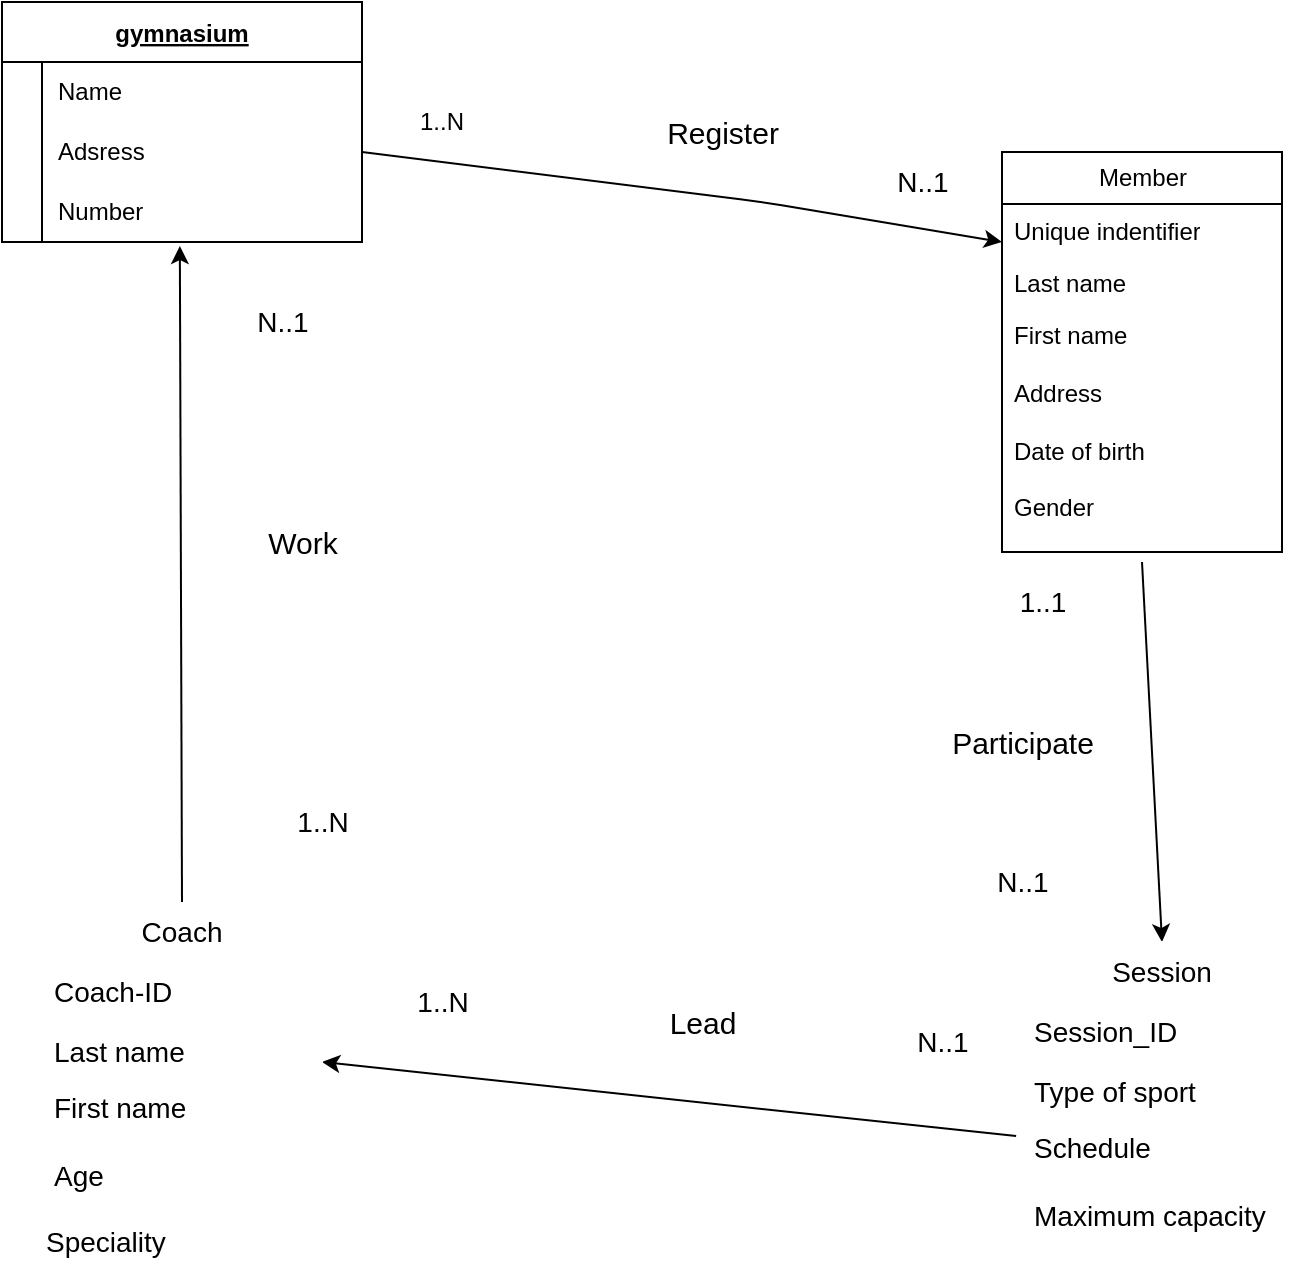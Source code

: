 <mxfile>
    <diagram id="rU5tuVOc5UCRk0WKlucj" name="Page-1">
        <mxGraphModel dx="1019" dy="787" grid="1" gridSize="10" guides="1" tooltips="1" connect="1" arrows="1" fold="1" page="1" pageScale="1" pageWidth="850" pageHeight="1100" math="0" shadow="0">
            <root>
                <mxCell id="0"/>
                <mxCell id="1" parent="0"/>
                <mxCell id="3" value="gymnasium" style="shape=table;startSize=30;container=1;collapsible=0;childLayout=tableLayout;fixedRows=1;rowLines=0;fontStyle=5;" vertex="1" parent="1">
                    <mxGeometry x="60" y="200" width="180" height="120" as="geometry"/>
                </mxCell>
                <mxCell id="4" value="" style="shape=tableRow;horizontal=0;startSize=0;swimlaneHead=0;swimlaneBody=0;top=0;left=0;bottom=0;right=0;collapsible=0;dropTarget=0;fillColor=none;points=[[0,0.5],[1,0.5]];portConstraint=eastwest;" vertex="1" parent="3">
                    <mxGeometry y="30" width="180" height="30" as="geometry"/>
                </mxCell>
                <mxCell id="5" value="" style="shape=partialRectangle;html=1;whiteSpace=wrap;connectable=0;fillColor=none;top=0;left=0;bottom=0;right=0;overflow=hidden;pointerEvents=1;" vertex="1" parent="4">
                    <mxGeometry width="20" height="30" as="geometry">
                        <mxRectangle width="20" height="30" as="alternateBounds"/>
                    </mxGeometry>
                </mxCell>
                <mxCell id="6" value="Name" style="shape=partialRectangle;html=1;whiteSpace=wrap;connectable=0;fillColor=none;top=0;left=0;bottom=0;right=0;align=left;spacingLeft=6;overflow=hidden;" vertex="1" parent="4">
                    <mxGeometry x="20" width="160" height="30" as="geometry">
                        <mxRectangle width="160" height="30" as="alternateBounds"/>
                    </mxGeometry>
                </mxCell>
                <mxCell id="7" value="" style="shape=tableRow;horizontal=0;startSize=0;swimlaneHead=0;swimlaneBody=0;top=0;left=0;bottom=0;right=0;collapsible=0;dropTarget=0;fillColor=none;points=[[0,0.5],[1,0.5]];portConstraint=eastwest;" vertex="1" parent="3">
                    <mxGeometry y="60" width="180" height="30" as="geometry"/>
                </mxCell>
                <mxCell id="8" value="" style="shape=partialRectangle;html=1;whiteSpace=wrap;connectable=0;fillColor=none;top=0;left=0;bottom=0;right=0;overflow=hidden;" vertex="1" parent="7">
                    <mxGeometry width="20" height="30" as="geometry">
                        <mxRectangle width="20" height="30" as="alternateBounds"/>
                    </mxGeometry>
                </mxCell>
                <mxCell id="9" value="Adsress" style="shape=partialRectangle;html=1;whiteSpace=wrap;connectable=0;fillColor=none;top=0;left=0;bottom=0;right=0;align=left;spacingLeft=6;overflow=hidden;" vertex="1" parent="7">
                    <mxGeometry x="20" width="160" height="30" as="geometry">
                        <mxRectangle width="160" height="30" as="alternateBounds"/>
                    </mxGeometry>
                </mxCell>
                <mxCell id="10" value="" style="shape=tableRow;horizontal=0;startSize=0;swimlaneHead=0;swimlaneBody=0;top=0;left=0;bottom=0;right=0;collapsible=0;dropTarget=0;fillColor=none;points=[[0,0.5],[1,0.5]];portConstraint=eastwest;" vertex="1" parent="3">
                    <mxGeometry y="90" width="180" height="30" as="geometry"/>
                </mxCell>
                <mxCell id="11" value="" style="shape=partialRectangle;html=1;whiteSpace=wrap;connectable=0;fillColor=none;top=0;left=0;bottom=0;right=0;overflow=hidden;" vertex="1" parent="10">
                    <mxGeometry width="20" height="30" as="geometry">
                        <mxRectangle width="20" height="30" as="alternateBounds"/>
                    </mxGeometry>
                </mxCell>
                <mxCell id="12" value="Number" style="shape=partialRectangle;html=1;whiteSpace=wrap;connectable=0;fillColor=none;top=0;left=0;bottom=0;right=0;align=left;spacingLeft=6;overflow=hidden;" vertex="1" parent="10">
                    <mxGeometry x="20" width="160" height="30" as="geometry">
                        <mxRectangle width="160" height="30" as="alternateBounds"/>
                    </mxGeometry>
                </mxCell>
                <mxCell id="13" value="1..N" style="text;html=1;strokeColor=none;fillColor=none;align=center;verticalAlign=middle;whiteSpace=wrap;rounded=0;" vertex="1" parent="1">
                    <mxGeometry x="250" y="245" width="60" height="30" as="geometry"/>
                </mxCell>
                <mxCell id="14" value="" style="endArrow=classic;html=1;exitX=1;exitY=0.5;exitDx=0;exitDy=0;" edge="1" parent="1" source="7">
                    <mxGeometry width="50" height="50" relative="1" as="geometry">
                        <mxPoint x="430" y="530" as="sourcePoint"/>
                        <mxPoint x="560" y="320" as="targetPoint"/>
                        <Array as="points">
                            <mxPoint x="440" y="300"/>
                        </Array>
                    </mxGeometry>
                </mxCell>
                <mxCell id="15" value="Member" style="swimlane;fontStyle=0;childLayout=stackLayout;horizontal=1;startSize=26;fillColor=none;horizontalStack=0;resizeParent=1;resizeParentMax=0;resizeLast=0;collapsible=1;marginBottom=0;html=1;movable=1;resizable=1;rotatable=1;deletable=1;editable=1;connectable=1;" vertex="1" parent="1">
                    <mxGeometry x="560" y="275" width="140" height="200" as="geometry"/>
                </mxCell>
                <mxCell id="16" value="Unique indentifier" style="text;strokeColor=none;fillColor=none;align=left;verticalAlign=top;spacingLeft=4;spacingRight=4;overflow=hidden;rotatable=0;points=[[0,0.5],[1,0.5]];portConstraint=eastwest;whiteSpace=wrap;html=1;" vertex="1" parent="15">
                    <mxGeometry y="26" width="140" height="26" as="geometry"/>
                </mxCell>
                <mxCell id="17" value="Last name" style="text;strokeColor=none;fillColor=none;align=left;verticalAlign=top;spacingLeft=4;spacingRight=4;overflow=hidden;rotatable=0;points=[[0,0.5],[1,0.5]];portConstraint=eastwest;whiteSpace=wrap;html=1;" vertex="1" parent="15">
                    <mxGeometry y="52" width="140" height="26" as="geometry"/>
                </mxCell>
                <mxCell id="18" value="First name&lt;br&gt;&lt;br&gt;Address&lt;br&gt;&lt;br&gt;Date of birth&lt;br&gt;&lt;br&gt;Gender" style="text;strokeColor=none;fillColor=none;align=left;verticalAlign=top;spacingLeft=4;spacingRight=4;overflow=hidden;rotatable=0;points=[[0,0.5],[1,0.5]];portConstraint=eastwest;whiteSpace=wrap;html=1;" vertex="1" parent="15">
                    <mxGeometry y="78" width="140" height="122" as="geometry"/>
                </mxCell>
                <mxCell id="26" value="Register" style="text;strokeColor=none;fillColor=none;html=1;fontSize=15;fontStyle=0;verticalAlign=middle;align=center;" vertex="1" parent="1">
                    <mxGeometry x="370" y="245" width="100" height="40" as="geometry"/>
                </mxCell>
                <mxCell id="27" value="N..1" style="text;strokeColor=none;fillColor=none;html=1;fontSize=14;fontStyle=0;verticalAlign=middle;align=center;" vertex="1" parent="1">
                    <mxGeometry x="470" y="270" width="100" height="40" as="geometry"/>
                </mxCell>
                <mxCell id="28" value="1..1" style="text;strokeColor=none;fillColor=none;html=1;fontSize=14;fontStyle=0;verticalAlign=middle;align=center;" vertex="1" parent="1">
                    <mxGeometry x="530" y="480" width="100" height="40" as="geometry"/>
                </mxCell>
                <mxCell id="30" value="" style="endArrow=classic;html=1;fontSize=14;exitX=1;exitY=0;exitDx=0;exitDy=0;" edge="1" parent="1" source="28">
                    <mxGeometry width="50" height="50" relative="1" as="geometry">
                        <mxPoint x="430" y="530" as="sourcePoint"/>
                        <mxPoint x="640" y="670" as="targetPoint"/>
                    </mxGeometry>
                </mxCell>
                <mxCell id="34" value="Session" style="swimlane;fontStyle=0;childLayout=stackLayout;horizontal=1;startSize=30;horizontalStack=0;resizeParent=1;resizeParentMax=0;resizeLast=0;collapsible=1;marginBottom=0;whiteSpace=wrap;html=1;labelBorderColor=none;strokeColor=#ffffff;fontSize=14;" vertex="1" parent="1">
                    <mxGeometry x="570" y="670" width="140" height="150" as="geometry"/>
                </mxCell>
                <mxCell id="35" value="Session_ID" style="text;strokeColor=none;fillColor=none;align=left;verticalAlign=middle;spacingLeft=4;spacingRight=4;overflow=hidden;points=[[0,0.5],[1,0.5]];portConstraint=eastwest;rotatable=0;whiteSpace=wrap;html=1;labelBorderColor=none;fontSize=14;" vertex="1" parent="34">
                    <mxGeometry y="30" width="140" height="30" as="geometry"/>
                </mxCell>
                <mxCell id="36" value="Type of sport" style="text;strokeColor=none;fillColor=none;align=left;verticalAlign=middle;spacingLeft=4;spacingRight=4;overflow=hidden;points=[[0,0.5],[1,0.5]];portConstraint=eastwest;rotatable=0;whiteSpace=wrap;html=1;labelBorderColor=none;fontSize=14;" vertex="1" parent="34">
                    <mxGeometry y="60" width="140" height="30" as="geometry"/>
                </mxCell>
                <mxCell id="37" value="Schedule&lt;br&gt;&lt;br&gt;Maximum capacity" style="text;strokeColor=none;fillColor=none;align=left;verticalAlign=middle;spacingLeft=4;spacingRight=4;overflow=hidden;points=[[0,0.5],[1,0.5]];portConstraint=eastwest;rotatable=0;whiteSpace=wrap;html=1;labelBorderColor=none;fontSize=14;" vertex="1" parent="34">
                    <mxGeometry y="90" width="140" height="60" as="geometry"/>
                </mxCell>
                <mxCell id="39" value="Participate" style="text;strokeColor=none;fillColor=none;html=1;fontSize=15;fontStyle=0;verticalAlign=middle;align=center;" vertex="1" parent="1">
                    <mxGeometry x="520" y="550" width="100" height="40" as="geometry"/>
                </mxCell>
                <mxCell id="40" value="N..1" style="text;strokeColor=none;fillColor=none;html=1;fontSize=14;fontStyle=0;verticalAlign=middle;align=center;" vertex="1" parent="1">
                    <mxGeometry x="520" y="620" width="100" height="40" as="geometry"/>
                </mxCell>
                <mxCell id="41" value="N..1" style="text;strokeColor=none;fillColor=none;html=1;fontSize=14;fontStyle=0;verticalAlign=middle;align=center;" vertex="1" parent="1">
                    <mxGeometry x="480" y="700" width="100" height="40" as="geometry"/>
                </mxCell>
                <mxCell id="42" value="" style="endArrow=classic;html=1;fontSize=14;exitX=-0.021;exitY=0.117;exitDx=0;exitDy=0;exitPerimeter=0;" edge="1" parent="1" source="37">
                    <mxGeometry width="50" height="50" relative="1" as="geometry">
                        <mxPoint x="430" y="510" as="sourcePoint"/>
                        <mxPoint x="220" y="730" as="targetPoint"/>
                    </mxGeometry>
                </mxCell>
                <mxCell id="43" value="Coach" style="swimlane;fontStyle=0;childLayout=stackLayout;horizontal=1;startSize=30;horizontalStack=0;resizeParent=1;resizeParentMax=0;resizeLast=0;collapsible=1;marginBottom=0;whiteSpace=wrap;html=1;labelBorderColor=none;strokeColor=#ffffff;fontSize=14;" vertex="1" parent="1">
                    <mxGeometry x="80" y="650" width="140" height="150" as="geometry"/>
                </mxCell>
                <mxCell id="44" value="Coach-ID" style="text;strokeColor=none;fillColor=none;align=left;verticalAlign=middle;spacingLeft=4;spacingRight=4;overflow=hidden;points=[[0,0.5],[1,0.5]];portConstraint=eastwest;rotatable=0;whiteSpace=wrap;html=1;labelBorderColor=none;fontSize=14;" vertex="1" parent="43">
                    <mxGeometry y="30" width="140" height="30" as="geometry"/>
                </mxCell>
                <mxCell id="45" value="Last name" style="text;strokeColor=none;fillColor=none;align=left;verticalAlign=middle;spacingLeft=4;spacingRight=4;overflow=hidden;points=[[0,0.5],[1,0.5]];portConstraint=eastwest;rotatable=0;whiteSpace=wrap;html=1;labelBorderColor=none;fontSize=14;" vertex="1" parent="43">
                    <mxGeometry y="60" width="140" height="30" as="geometry"/>
                </mxCell>
                <mxCell id="46" value="First name&lt;br&gt;&lt;br&gt;Age" style="text;strokeColor=none;fillColor=none;align=left;verticalAlign=middle;spacingLeft=4;spacingRight=4;overflow=hidden;points=[[0,0.5],[1,0.5]];portConstraint=eastwest;rotatable=0;whiteSpace=wrap;html=1;labelBorderColor=none;fontSize=14;" vertex="1" parent="43">
                    <mxGeometry y="90" width="140" height="60" as="geometry"/>
                </mxCell>
                <mxCell id="47" value="Speciality" style="whiteSpace=wrap;html=1;labelBorderColor=none;strokeColor=#ffffff;fontSize=14;fillColor=none;align=left;" vertex="1" parent="1">
                    <mxGeometry x="80" y="800" width="140" height="40" as="geometry"/>
                </mxCell>
                <mxCell id="49" value="1..N" style="text;strokeColor=none;fillColor=none;html=1;fontSize=14;fontStyle=0;verticalAlign=middle;align=center;" vertex="1" parent="1">
                    <mxGeometry x="230" y="680" width="100" height="40" as="geometry"/>
                </mxCell>
                <mxCell id="50" value="Lead" style="text;strokeColor=none;fillColor=none;html=1;fontSize=15;fontStyle=0;verticalAlign=middle;align=center;" vertex="1" parent="1">
                    <mxGeometry x="360" y="690" width="100" height="40" as="geometry"/>
                </mxCell>
                <mxCell id="51" value="1..N" style="text;strokeColor=none;fillColor=none;html=1;fontSize=14;fontStyle=0;verticalAlign=middle;align=center;" vertex="1" parent="1">
                    <mxGeometry x="170" y="590" width="100" height="40" as="geometry"/>
                </mxCell>
                <mxCell id="52" value="" style="endArrow=classic;html=1;fontSize=14;exitX=0.5;exitY=0;exitDx=0;exitDy=0;entryX=0.494;entryY=1.067;entryDx=0;entryDy=0;entryPerimeter=0;" edge="1" parent="1" source="43" target="10">
                    <mxGeometry width="50" height="50" relative="1" as="geometry">
                        <mxPoint x="430" y="520" as="sourcePoint"/>
                        <mxPoint x="480" y="470" as="targetPoint"/>
                    </mxGeometry>
                </mxCell>
                <mxCell id="53" value="Work" style="text;strokeColor=none;fillColor=none;html=1;fontSize=15;fontStyle=0;verticalAlign=middle;align=center;" vertex="1" parent="1">
                    <mxGeometry x="160" y="450" width="100" height="40" as="geometry"/>
                </mxCell>
                <mxCell id="54" value="N..1" style="text;strokeColor=none;fillColor=none;html=1;fontSize=14;fontStyle=0;verticalAlign=middle;align=center;" vertex="1" parent="1">
                    <mxGeometry x="150" y="340" width="100" height="40" as="geometry"/>
                </mxCell>
            </root>
        </mxGraphModel>
    </diagram>
</mxfile>